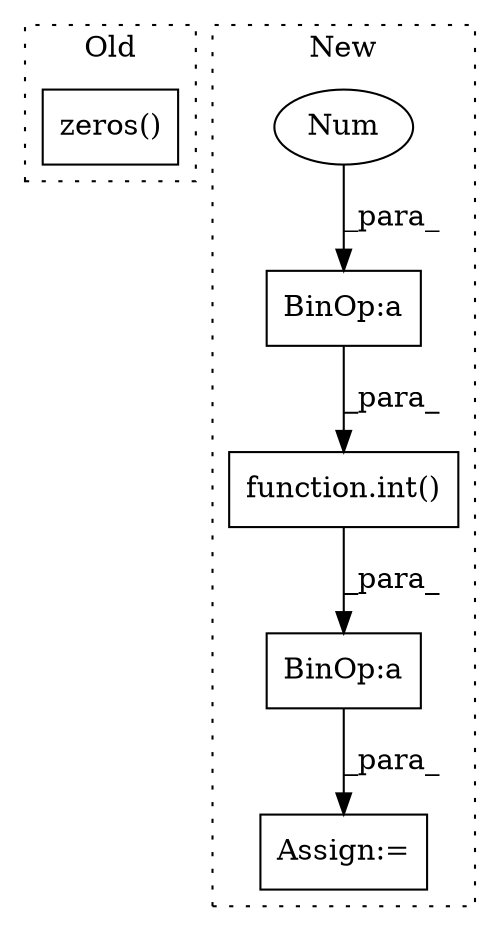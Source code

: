 digraph G {
subgraph cluster0 {
1 [label="zeros()" a="75" s="4669,4720" l="12,1" shape="box"];
label = "Old";
style="dotted";
}
subgraph cluster1 {
2 [label="function.int()" a="75" s="4437,4463" l="4,1" shape="box"];
3 [label="Assign:=" a="68" s="5356" l="3" shape="box"];
4 [label="BinOp:a" a="82" s="5284" l="3" shape="box"];
5 [label="BinOp:a" a="82" s="4456" l="4" shape="box"];
6 [label="Num" a="76" s="4460" l="3" shape="ellipse"];
label = "New";
style="dotted";
}
2 -> 4 [label="_para_"];
4 -> 3 [label="_para_"];
5 -> 2 [label="_para_"];
6 -> 5 [label="_para_"];
}